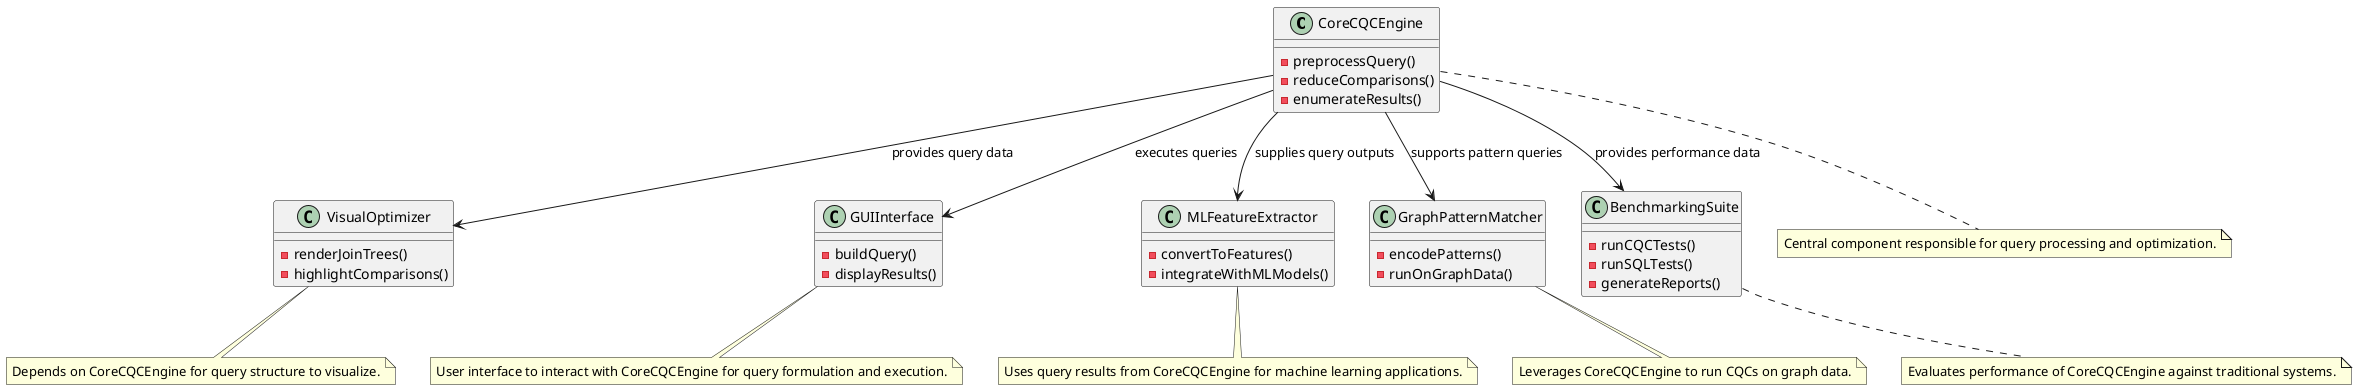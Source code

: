 @startuml
class CoreCQCEngine {
  -preprocessQuery()
  -reduceComparisons()
  -enumerateResults()
}

class VisualOptimizer {
  -renderJoinTrees()
  -highlightComparisons()
}

class GUIInterface {
  -buildQuery()
  -displayResults()
}

class MLFeatureExtractor {
  -convertToFeatures()
  -integrateWithMLModels()
}

class GraphPatternMatcher {
  -encodePatterns()
  -runOnGraphData()
}

class BenchmarkingSuite {
  -runCQCTests()
  -runSQLTests()
  -generateReports()
}

CoreCQCEngine --> VisualOptimizer : provides query data
CoreCQCEngine --> GUIInterface : executes queries
CoreCQCEngine --> MLFeatureExtractor : supplies query outputs
CoreCQCEngine --> GraphPatternMatcher : supports pattern queries
CoreCQCEngine --> BenchmarkingSuite : provides performance data

note bottom of CoreCQCEngine
  Central component responsible for query processing and optimization.
end note

note bottom of VisualOptimizer
  Depends on CoreCQCEngine for query structure to visualize.
end note

note bottom of GUIInterface
  User interface to interact with CoreCQCEngine for query formulation and execution.
end note

note bottom of MLFeatureExtractor
  Uses query results from CoreCQCEngine for machine learning applications.
end note

note bottom of GraphPatternMatcher
  Leverages CoreCQCEngine to run CQCs on graph data.
end note

note bottom of BenchmarkingSuite
  Evaluates performance of CoreCQCEngine against traditional systems.
end note

@enduml
